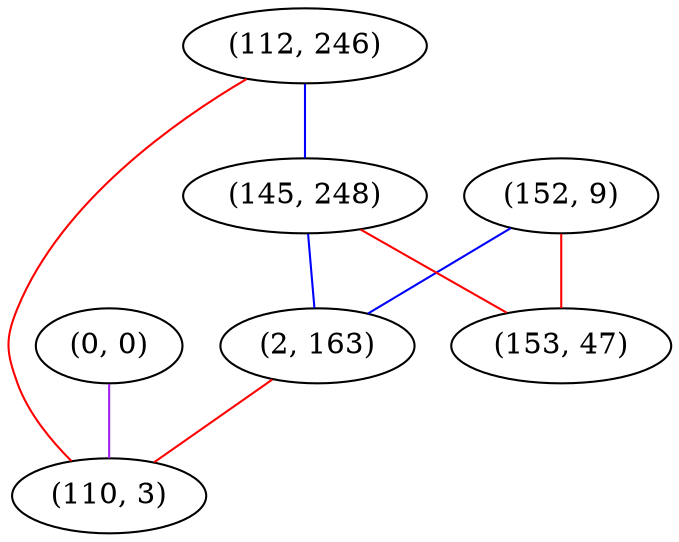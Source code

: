graph "" {
"(152, 9)";
"(0, 0)";
"(112, 246)";
"(145, 248)";
"(2, 163)";
"(153, 47)";
"(110, 3)";
"(152, 9)" -- "(2, 163)"  [color=blue, key=0, weight=3];
"(152, 9)" -- "(153, 47)"  [color=red, key=0, weight=1];
"(0, 0)" -- "(110, 3)"  [color=purple, key=0, weight=4];
"(112, 246)" -- "(110, 3)"  [color=red, key=0, weight=1];
"(112, 246)" -- "(145, 248)"  [color=blue, key=0, weight=3];
"(145, 248)" -- "(2, 163)"  [color=blue, key=0, weight=3];
"(145, 248)" -- "(153, 47)"  [color=red, key=0, weight=1];
"(2, 163)" -- "(110, 3)"  [color=red, key=0, weight=1];
}
